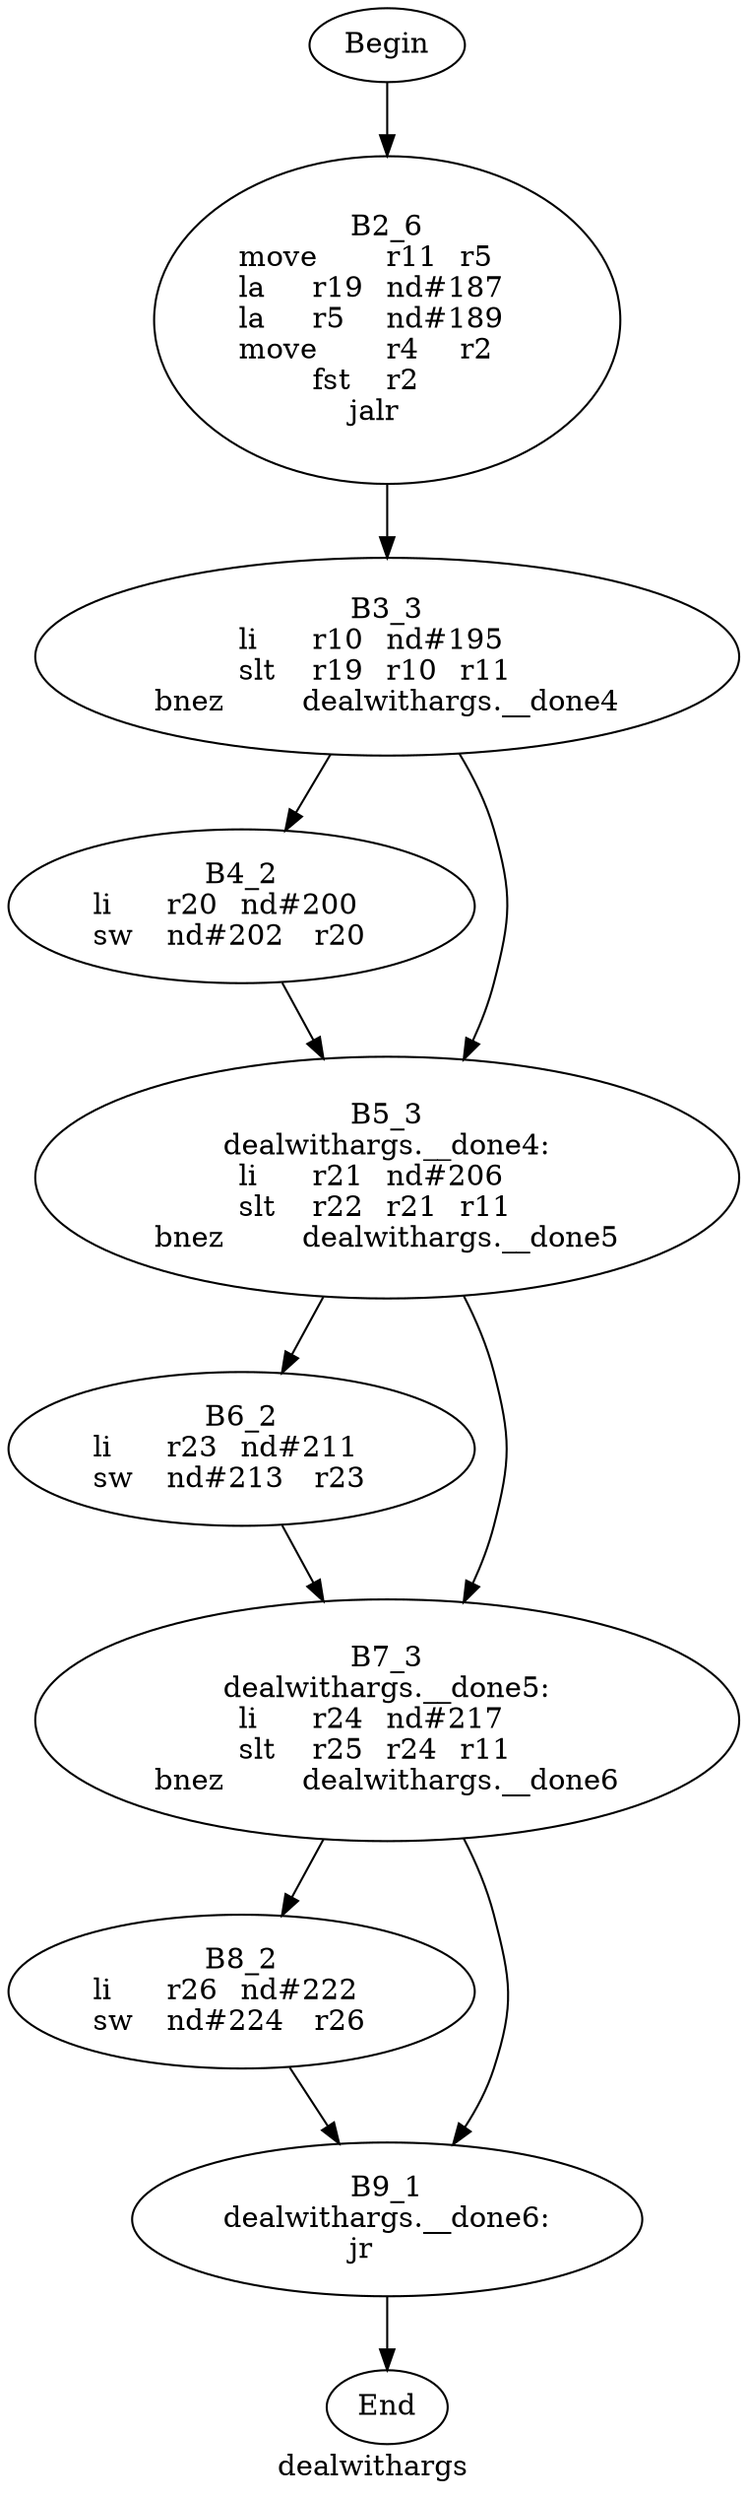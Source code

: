 digraph G{
	label = "dealwithargs"	style = "dashed";
	color = purple;
	Node0 [label = "Begin"];
	Node0 -> {Node2 }
	Node1 [label = "End"];
	Node1 -> {}
	Node2 [label = "B2_6\nmove	r11	r5	\nla	r19	nd#187	\nla	r5	nd#189	\nmove	r4	r2	\nfst	r2	\njalr	\n"];
	Node2 -> {Node3 }
	Node3 [label = "B3_3\nli	r10	nd#195	\nslt	r19	r10	r11	\nbnez	dealwithargs.__done4\n"];
	Node3 -> {Node4 Node5 }
	Node4 [label = "B4_2\nli	r20	nd#200	\nsw	nd#202	r20	\n"];
	Node4 -> {Node5 }
	Node5 [label = "B5_3\ndealwithargs.__done4:\nli	r21	nd#206	\nslt	r22	r21	r11	\nbnez	dealwithargs.__done5\n"];
	Node5 -> {Node6 Node7 }
	Node6 [label = "B6_2\nli	r23	nd#211	\nsw	nd#213	r23	\n"];
	Node6 -> {Node7 }
	Node7 [label = "B7_3\ndealwithargs.__done5:\nli	r24	nd#217	\nslt	r25	r24	r11	\nbnez	dealwithargs.__done6\n"];
	Node7 -> {Node8 Node9 }
	Node8 [label = "B8_2\nli	r26	nd#222	\nsw	nd#224	r26	\n"];
	Node8 -> {Node9 }
	Node9 [label = "B9_1\ndealwithargs.__done6:\njr	\n"];
	Node9 -> {Node1 }
}
